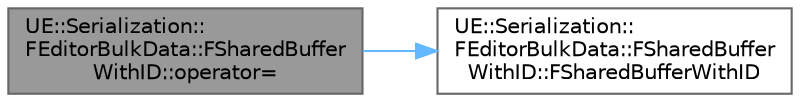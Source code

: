 digraph "UE::Serialization::FEditorBulkData::FSharedBufferWithID::operator="
{
 // INTERACTIVE_SVG=YES
 // LATEX_PDF_SIZE
  bgcolor="transparent";
  edge [fontname=Helvetica,fontsize=10,labelfontname=Helvetica,labelfontsize=10];
  node [fontname=Helvetica,fontsize=10,shape=box,height=0.2,width=0.4];
  rankdir="LR";
  Node1 [id="Node000001",label="UE::Serialization::\lFEditorBulkData::FSharedBuffer\lWithID::operator=",height=0.2,width=0.4,color="gray40", fillcolor="grey60", style="filled", fontcolor="black",tooltip=" "];
  Node1 -> Node2 [id="edge1_Node000001_Node000002",color="steelblue1",style="solid",tooltip=" "];
  Node2 [id="Node000002",label="UE::Serialization::\lFEditorBulkData::FSharedBuffer\lWithID::FSharedBufferWithID",height=0.2,width=0.4,color="grey40", fillcolor="white", style="filled",URL="$db/dab/structUE_1_1Serialization_1_1FEditorBulkData_1_1FSharedBufferWithID.html#a94b5572ca4123f81085f78680a1098d7",tooltip=" "];
}

